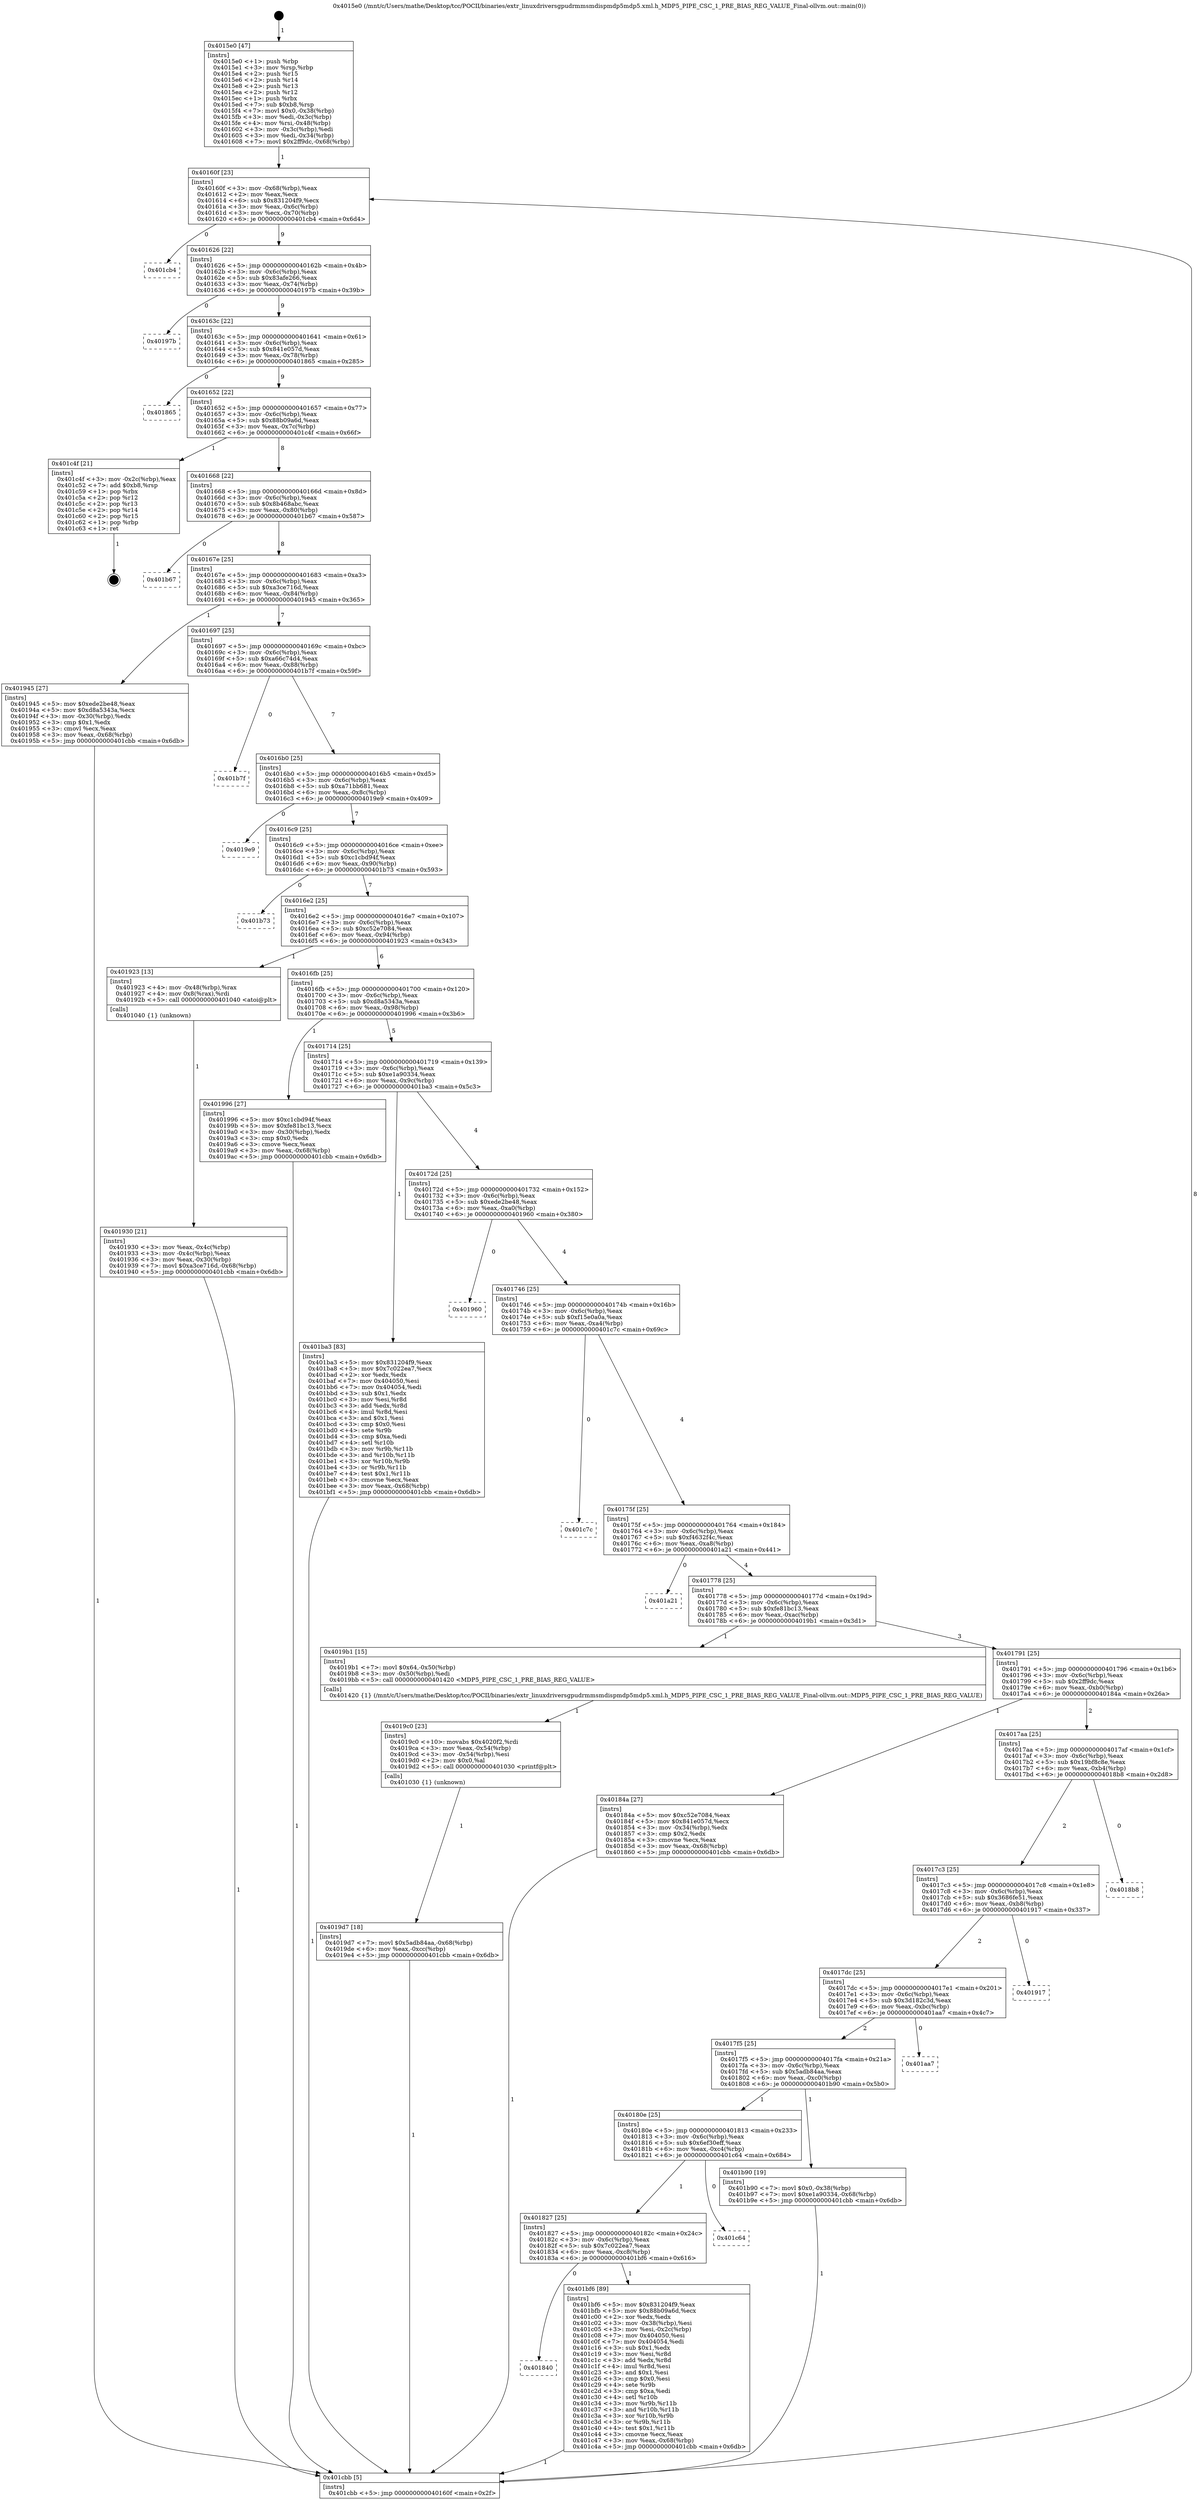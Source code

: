 digraph "0x4015e0" {
  label = "0x4015e0 (/mnt/c/Users/mathe/Desktop/tcc/POCII/binaries/extr_linuxdriversgpudrmmsmdispmdp5mdp5.xml.h_MDP5_PIPE_CSC_1_PRE_BIAS_REG_VALUE_Final-ollvm.out::main(0))"
  labelloc = "t"
  node[shape=record]

  Entry [label="",width=0.3,height=0.3,shape=circle,fillcolor=black,style=filled]
  "0x40160f" [label="{
     0x40160f [23]\l
     | [instrs]\l
     &nbsp;&nbsp;0x40160f \<+3\>: mov -0x68(%rbp),%eax\l
     &nbsp;&nbsp;0x401612 \<+2\>: mov %eax,%ecx\l
     &nbsp;&nbsp;0x401614 \<+6\>: sub $0x831204f9,%ecx\l
     &nbsp;&nbsp;0x40161a \<+3\>: mov %eax,-0x6c(%rbp)\l
     &nbsp;&nbsp;0x40161d \<+3\>: mov %ecx,-0x70(%rbp)\l
     &nbsp;&nbsp;0x401620 \<+6\>: je 0000000000401cb4 \<main+0x6d4\>\l
  }"]
  "0x401cb4" [label="{
     0x401cb4\l
  }", style=dashed]
  "0x401626" [label="{
     0x401626 [22]\l
     | [instrs]\l
     &nbsp;&nbsp;0x401626 \<+5\>: jmp 000000000040162b \<main+0x4b\>\l
     &nbsp;&nbsp;0x40162b \<+3\>: mov -0x6c(%rbp),%eax\l
     &nbsp;&nbsp;0x40162e \<+5\>: sub $0x83afe266,%eax\l
     &nbsp;&nbsp;0x401633 \<+3\>: mov %eax,-0x74(%rbp)\l
     &nbsp;&nbsp;0x401636 \<+6\>: je 000000000040197b \<main+0x39b\>\l
  }"]
  Exit [label="",width=0.3,height=0.3,shape=circle,fillcolor=black,style=filled,peripheries=2]
  "0x40197b" [label="{
     0x40197b\l
  }", style=dashed]
  "0x40163c" [label="{
     0x40163c [22]\l
     | [instrs]\l
     &nbsp;&nbsp;0x40163c \<+5\>: jmp 0000000000401641 \<main+0x61\>\l
     &nbsp;&nbsp;0x401641 \<+3\>: mov -0x6c(%rbp),%eax\l
     &nbsp;&nbsp;0x401644 \<+5\>: sub $0x841e057d,%eax\l
     &nbsp;&nbsp;0x401649 \<+3\>: mov %eax,-0x78(%rbp)\l
     &nbsp;&nbsp;0x40164c \<+6\>: je 0000000000401865 \<main+0x285\>\l
  }"]
  "0x401840" [label="{
     0x401840\l
  }", style=dashed]
  "0x401865" [label="{
     0x401865\l
  }", style=dashed]
  "0x401652" [label="{
     0x401652 [22]\l
     | [instrs]\l
     &nbsp;&nbsp;0x401652 \<+5\>: jmp 0000000000401657 \<main+0x77\>\l
     &nbsp;&nbsp;0x401657 \<+3\>: mov -0x6c(%rbp),%eax\l
     &nbsp;&nbsp;0x40165a \<+5\>: sub $0x88b09a6d,%eax\l
     &nbsp;&nbsp;0x40165f \<+3\>: mov %eax,-0x7c(%rbp)\l
     &nbsp;&nbsp;0x401662 \<+6\>: je 0000000000401c4f \<main+0x66f\>\l
  }"]
  "0x401bf6" [label="{
     0x401bf6 [89]\l
     | [instrs]\l
     &nbsp;&nbsp;0x401bf6 \<+5\>: mov $0x831204f9,%eax\l
     &nbsp;&nbsp;0x401bfb \<+5\>: mov $0x88b09a6d,%ecx\l
     &nbsp;&nbsp;0x401c00 \<+2\>: xor %edx,%edx\l
     &nbsp;&nbsp;0x401c02 \<+3\>: mov -0x38(%rbp),%esi\l
     &nbsp;&nbsp;0x401c05 \<+3\>: mov %esi,-0x2c(%rbp)\l
     &nbsp;&nbsp;0x401c08 \<+7\>: mov 0x404050,%esi\l
     &nbsp;&nbsp;0x401c0f \<+7\>: mov 0x404054,%edi\l
     &nbsp;&nbsp;0x401c16 \<+3\>: sub $0x1,%edx\l
     &nbsp;&nbsp;0x401c19 \<+3\>: mov %esi,%r8d\l
     &nbsp;&nbsp;0x401c1c \<+3\>: add %edx,%r8d\l
     &nbsp;&nbsp;0x401c1f \<+4\>: imul %r8d,%esi\l
     &nbsp;&nbsp;0x401c23 \<+3\>: and $0x1,%esi\l
     &nbsp;&nbsp;0x401c26 \<+3\>: cmp $0x0,%esi\l
     &nbsp;&nbsp;0x401c29 \<+4\>: sete %r9b\l
     &nbsp;&nbsp;0x401c2d \<+3\>: cmp $0xa,%edi\l
     &nbsp;&nbsp;0x401c30 \<+4\>: setl %r10b\l
     &nbsp;&nbsp;0x401c34 \<+3\>: mov %r9b,%r11b\l
     &nbsp;&nbsp;0x401c37 \<+3\>: and %r10b,%r11b\l
     &nbsp;&nbsp;0x401c3a \<+3\>: xor %r10b,%r9b\l
     &nbsp;&nbsp;0x401c3d \<+3\>: or %r9b,%r11b\l
     &nbsp;&nbsp;0x401c40 \<+4\>: test $0x1,%r11b\l
     &nbsp;&nbsp;0x401c44 \<+3\>: cmovne %ecx,%eax\l
     &nbsp;&nbsp;0x401c47 \<+3\>: mov %eax,-0x68(%rbp)\l
     &nbsp;&nbsp;0x401c4a \<+5\>: jmp 0000000000401cbb \<main+0x6db\>\l
  }"]
  "0x401c4f" [label="{
     0x401c4f [21]\l
     | [instrs]\l
     &nbsp;&nbsp;0x401c4f \<+3\>: mov -0x2c(%rbp),%eax\l
     &nbsp;&nbsp;0x401c52 \<+7\>: add $0xb8,%rsp\l
     &nbsp;&nbsp;0x401c59 \<+1\>: pop %rbx\l
     &nbsp;&nbsp;0x401c5a \<+2\>: pop %r12\l
     &nbsp;&nbsp;0x401c5c \<+2\>: pop %r13\l
     &nbsp;&nbsp;0x401c5e \<+2\>: pop %r14\l
     &nbsp;&nbsp;0x401c60 \<+2\>: pop %r15\l
     &nbsp;&nbsp;0x401c62 \<+1\>: pop %rbp\l
     &nbsp;&nbsp;0x401c63 \<+1\>: ret\l
  }"]
  "0x401668" [label="{
     0x401668 [22]\l
     | [instrs]\l
     &nbsp;&nbsp;0x401668 \<+5\>: jmp 000000000040166d \<main+0x8d\>\l
     &nbsp;&nbsp;0x40166d \<+3\>: mov -0x6c(%rbp),%eax\l
     &nbsp;&nbsp;0x401670 \<+5\>: sub $0x8b468abc,%eax\l
     &nbsp;&nbsp;0x401675 \<+3\>: mov %eax,-0x80(%rbp)\l
     &nbsp;&nbsp;0x401678 \<+6\>: je 0000000000401b67 \<main+0x587\>\l
  }"]
  "0x401827" [label="{
     0x401827 [25]\l
     | [instrs]\l
     &nbsp;&nbsp;0x401827 \<+5\>: jmp 000000000040182c \<main+0x24c\>\l
     &nbsp;&nbsp;0x40182c \<+3\>: mov -0x6c(%rbp),%eax\l
     &nbsp;&nbsp;0x40182f \<+5\>: sub $0x7c022ea7,%eax\l
     &nbsp;&nbsp;0x401834 \<+6\>: mov %eax,-0xc8(%rbp)\l
     &nbsp;&nbsp;0x40183a \<+6\>: je 0000000000401bf6 \<main+0x616\>\l
  }"]
  "0x401b67" [label="{
     0x401b67\l
  }", style=dashed]
  "0x40167e" [label="{
     0x40167e [25]\l
     | [instrs]\l
     &nbsp;&nbsp;0x40167e \<+5\>: jmp 0000000000401683 \<main+0xa3\>\l
     &nbsp;&nbsp;0x401683 \<+3\>: mov -0x6c(%rbp),%eax\l
     &nbsp;&nbsp;0x401686 \<+5\>: sub $0xa3ce716d,%eax\l
     &nbsp;&nbsp;0x40168b \<+6\>: mov %eax,-0x84(%rbp)\l
     &nbsp;&nbsp;0x401691 \<+6\>: je 0000000000401945 \<main+0x365\>\l
  }"]
  "0x401c64" [label="{
     0x401c64\l
  }", style=dashed]
  "0x401945" [label="{
     0x401945 [27]\l
     | [instrs]\l
     &nbsp;&nbsp;0x401945 \<+5\>: mov $0xede2be48,%eax\l
     &nbsp;&nbsp;0x40194a \<+5\>: mov $0xd8a5343a,%ecx\l
     &nbsp;&nbsp;0x40194f \<+3\>: mov -0x30(%rbp),%edx\l
     &nbsp;&nbsp;0x401952 \<+3\>: cmp $0x1,%edx\l
     &nbsp;&nbsp;0x401955 \<+3\>: cmovl %ecx,%eax\l
     &nbsp;&nbsp;0x401958 \<+3\>: mov %eax,-0x68(%rbp)\l
     &nbsp;&nbsp;0x40195b \<+5\>: jmp 0000000000401cbb \<main+0x6db\>\l
  }"]
  "0x401697" [label="{
     0x401697 [25]\l
     | [instrs]\l
     &nbsp;&nbsp;0x401697 \<+5\>: jmp 000000000040169c \<main+0xbc\>\l
     &nbsp;&nbsp;0x40169c \<+3\>: mov -0x6c(%rbp),%eax\l
     &nbsp;&nbsp;0x40169f \<+5\>: sub $0xa66c74d4,%eax\l
     &nbsp;&nbsp;0x4016a4 \<+6\>: mov %eax,-0x88(%rbp)\l
     &nbsp;&nbsp;0x4016aa \<+6\>: je 0000000000401b7f \<main+0x59f\>\l
  }"]
  "0x40180e" [label="{
     0x40180e [25]\l
     | [instrs]\l
     &nbsp;&nbsp;0x40180e \<+5\>: jmp 0000000000401813 \<main+0x233\>\l
     &nbsp;&nbsp;0x401813 \<+3\>: mov -0x6c(%rbp),%eax\l
     &nbsp;&nbsp;0x401816 \<+5\>: sub $0x6ef30eff,%eax\l
     &nbsp;&nbsp;0x40181b \<+6\>: mov %eax,-0xc4(%rbp)\l
     &nbsp;&nbsp;0x401821 \<+6\>: je 0000000000401c64 \<main+0x684\>\l
  }"]
  "0x401b7f" [label="{
     0x401b7f\l
  }", style=dashed]
  "0x4016b0" [label="{
     0x4016b0 [25]\l
     | [instrs]\l
     &nbsp;&nbsp;0x4016b0 \<+5\>: jmp 00000000004016b5 \<main+0xd5\>\l
     &nbsp;&nbsp;0x4016b5 \<+3\>: mov -0x6c(%rbp),%eax\l
     &nbsp;&nbsp;0x4016b8 \<+5\>: sub $0xa71bb681,%eax\l
     &nbsp;&nbsp;0x4016bd \<+6\>: mov %eax,-0x8c(%rbp)\l
     &nbsp;&nbsp;0x4016c3 \<+6\>: je 00000000004019e9 \<main+0x409\>\l
  }"]
  "0x401b90" [label="{
     0x401b90 [19]\l
     | [instrs]\l
     &nbsp;&nbsp;0x401b90 \<+7\>: movl $0x0,-0x38(%rbp)\l
     &nbsp;&nbsp;0x401b97 \<+7\>: movl $0xe1a90334,-0x68(%rbp)\l
     &nbsp;&nbsp;0x401b9e \<+5\>: jmp 0000000000401cbb \<main+0x6db\>\l
  }"]
  "0x4019e9" [label="{
     0x4019e9\l
  }", style=dashed]
  "0x4016c9" [label="{
     0x4016c9 [25]\l
     | [instrs]\l
     &nbsp;&nbsp;0x4016c9 \<+5\>: jmp 00000000004016ce \<main+0xee\>\l
     &nbsp;&nbsp;0x4016ce \<+3\>: mov -0x6c(%rbp),%eax\l
     &nbsp;&nbsp;0x4016d1 \<+5\>: sub $0xc1cbd94f,%eax\l
     &nbsp;&nbsp;0x4016d6 \<+6\>: mov %eax,-0x90(%rbp)\l
     &nbsp;&nbsp;0x4016dc \<+6\>: je 0000000000401b73 \<main+0x593\>\l
  }"]
  "0x4017f5" [label="{
     0x4017f5 [25]\l
     | [instrs]\l
     &nbsp;&nbsp;0x4017f5 \<+5\>: jmp 00000000004017fa \<main+0x21a\>\l
     &nbsp;&nbsp;0x4017fa \<+3\>: mov -0x6c(%rbp),%eax\l
     &nbsp;&nbsp;0x4017fd \<+5\>: sub $0x5adb84aa,%eax\l
     &nbsp;&nbsp;0x401802 \<+6\>: mov %eax,-0xc0(%rbp)\l
     &nbsp;&nbsp;0x401808 \<+6\>: je 0000000000401b90 \<main+0x5b0\>\l
  }"]
  "0x401b73" [label="{
     0x401b73\l
  }", style=dashed]
  "0x4016e2" [label="{
     0x4016e2 [25]\l
     | [instrs]\l
     &nbsp;&nbsp;0x4016e2 \<+5\>: jmp 00000000004016e7 \<main+0x107\>\l
     &nbsp;&nbsp;0x4016e7 \<+3\>: mov -0x6c(%rbp),%eax\l
     &nbsp;&nbsp;0x4016ea \<+5\>: sub $0xc52e7084,%eax\l
     &nbsp;&nbsp;0x4016ef \<+6\>: mov %eax,-0x94(%rbp)\l
     &nbsp;&nbsp;0x4016f5 \<+6\>: je 0000000000401923 \<main+0x343\>\l
  }"]
  "0x401aa7" [label="{
     0x401aa7\l
  }", style=dashed]
  "0x401923" [label="{
     0x401923 [13]\l
     | [instrs]\l
     &nbsp;&nbsp;0x401923 \<+4\>: mov -0x48(%rbp),%rax\l
     &nbsp;&nbsp;0x401927 \<+4\>: mov 0x8(%rax),%rdi\l
     &nbsp;&nbsp;0x40192b \<+5\>: call 0000000000401040 \<atoi@plt\>\l
     | [calls]\l
     &nbsp;&nbsp;0x401040 \{1\} (unknown)\l
  }"]
  "0x4016fb" [label="{
     0x4016fb [25]\l
     | [instrs]\l
     &nbsp;&nbsp;0x4016fb \<+5\>: jmp 0000000000401700 \<main+0x120\>\l
     &nbsp;&nbsp;0x401700 \<+3\>: mov -0x6c(%rbp),%eax\l
     &nbsp;&nbsp;0x401703 \<+5\>: sub $0xd8a5343a,%eax\l
     &nbsp;&nbsp;0x401708 \<+6\>: mov %eax,-0x98(%rbp)\l
     &nbsp;&nbsp;0x40170e \<+6\>: je 0000000000401996 \<main+0x3b6\>\l
  }"]
  "0x4017dc" [label="{
     0x4017dc [25]\l
     | [instrs]\l
     &nbsp;&nbsp;0x4017dc \<+5\>: jmp 00000000004017e1 \<main+0x201\>\l
     &nbsp;&nbsp;0x4017e1 \<+3\>: mov -0x6c(%rbp),%eax\l
     &nbsp;&nbsp;0x4017e4 \<+5\>: sub $0x3d182c3d,%eax\l
     &nbsp;&nbsp;0x4017e9 \<+6\>: mov %eax,-0xbc(%rbp)\l
     &nbsp;&nbsp;0x4017ef \<+6\>: je 0000000000401aa7 \<main+0x4c7\>\l
  }"]
  "0x401996" [label="{
     0x401996 [27]\l
     | [instrs]\l
     &nbsp;&nbsp;0x401996 \<+5\>: mov $0xc1cbd94f,%eax\l
     &nbsp;&nbsp;0x40199b \<+5\>: mov $0xfe81bc13,%ecx\l
     &nbsp;&nbsp;0x4019a0 \<+3\>: mov -0x30(%rbp),%edx\l
     &nbsp;&nbsp;0x4019a3 \<+3\>: cmp $0x0,%edx\l
     &nbsp;&nbsp;0x4019a6 \<+3\>: cmove %ecx,%eax\l
     &nbsp;&nbsp;0x4019a9 \<+3\>: mov %eax,-0x68(%rbp)\l
     &nbsp;&nbsp;0x4019ac \<+5\>: jmp 0000000000401cbb \<main+0x6db\>\l
  }"]
  "0x401714" [label="{
     0x401714 [25]\l
     | [instrs]\l
     &nbsp;&nbsp;0x401714 \<+5\>: jmp 0000000000401719 \<main+0x139\>\l
     &nbsp;&nbsp;0x401719 \<+3\>: mov -0x6c(%rbp),%eax\l
     &nbsp;&nbsp;0x40171c \<+5\>: sub $0xe1a90334,%eax\l
     &nbsp;&nbsp;0x401721 \<+6\>: mov %eax,-0x9c(%rbp)\l
     &nbsp;&nbsp;0x401727 \<+6\>: je 0000000000401ba3 \<main+0x5c3\>\l
  }"]
  "0x401917" [label="{
     0x401917\l
  }", style=dashed]
  "0x401ba3" [label="{
     0x401ba3 [83]\l
     | [instrs]\l
     &nbsp;&nbsp;0x401ba3 \<+5\>: mov $0x831204f9,%eax\l
     &nbsp;&nbsp;0x401ba8 \<+5\>: mov $0x7c022ea7,%ecx\l
     &nbsp;&nbsp;0x401bad \<+2\>: xor %edx,%edx\l
     &nbsp;&nbsp;0x401baf \<+7\>: mov 0x404050,%esi\l
     &nbsp;&nbsp;0x401bb6 \<+7\>: mov 0x404054,%edi\l
     &nbsp;&nbsp;0x401bbd \<+3\>: sub $0x1,%edx\l
     &nbsp;&nbsp;0x401bc0 \<+3\>: mov %esi,%r8d\l
     &nbsp;&nbsp;0x401bc3 \<+3\>: add %edx,%r8d\l
     &nbsp;&nbsp;0x401bc6 \<+4\>: imul %r8d,%esi\l
     &nbsp;&nbsp;0x401bca \<+3\>: and $0x1,%esi\l
     &nbsp;&nbsp;0x401bcd \<+3\>: cmp $0x0,%esi\l
     &nbsp;&nbsp;0x401bd0 \<+4\>: sete %r9b\l
     &nbsp;&nbsp;0x401bd4 \<+3\>: cmp $0xa,%edi\l
     &nbsp;&nbsp;0x401bd7 \<+4\>: setl %r10b\l
     &nbsp;&nbsp;0x401bdb \<+3\>: mov %r9b,%r11b\l
     &nbsp;&nbsp;0x401bde \<+3\>: and %r10b,%r11b\l
     &nbsp;&nbsp;0x401be1 \<+3\>: xor %r10b,%r9b\l
     &nbsp;&nbsp;0x401be4 \<+3\>: or %r9b,%r11b\l
     &nbsp;&nbsp;0x401be7 \<+4\>: test $0x1,%r11b\l
     &nbsp;&nbsp;0x401beb \<+3\>: cmovne %ecx,%eax\l
     &nbsp;&nbsp;0x401bee \<+3\>: mov %eax,-0x68(%rbp)\l
     &nbsp;&nbsp;0x401bf1 \<+5\>: jmp 0000000000401cbb \<main+0x6db\>\l
  }"]
  "0x40172d" [label="{
     0x40172d [25]\l
     | [instrs]\l
     &nbsp;&nbsp;0x40172d \<+5\>: jmp 0000000000401732 \<main+0x152\>\l
     &nbsp;&nbsp;0x401732 \<+3\>: mov -0x6c(%rbp),%eax\l
     &nbsp;&nbsp;0x401735 \<+5\>: sub $0xede2be48,%eax\l
     &nbsp;&nbsp;0x40173a \<+6\>: mov %eax,-0xa0(%rbp)\l
     &nbsp;&nbsp;0x401740 \<+6\>: je 0000000000401960 \<main+0x380\>\l
  }"]
  "0x4017c3" [label="{
     0x4017c3 [25]\l
     | [instrs]\l
     &nbsp;&nbsp;0x4017c3 \<+5\>: jmp 00000000004017c8 \<main+0x1e8\>\l
     &nbsp;&nbsp;0x4017c8 \<+3\>: mov -0x6c(%rbp),%eax\l
     &nbsp;&nbsp;0x4017cb \<+5\>: sub $0x3686fe51,%eax\l
     &nbsp;&nbsp;0x4017d0 \<+6\>: mov %eax,-0xb8(%rbp)\l
     &nbsp;&nbsp;0x4017d6 \<+6\>: je 0000000000401917 \<main+0x337\>\l
  }"]
  "0x401960" [label="{
     0x401960\l
  }", style=dashed]
  "0x401746" [label="{
     0x401746 [25]\l
     | [instrs]\l
     &nbsp;&nbsp;0x401746 \<+5\>: jmp 000000000040174b \<main+0x16b\>\l
     &nbsp;&nbsp;0x40174b \<+3\>: mov -0x6c(%rbp),%eax\l
     &nbsp;&nbsp;0x40174e \<+5\>: sub $0xf15e0a0a,%eax\l
     &nbsp;&nbsp;0x401753 \<+6\>: mov %eax,-0xa4(%rbp)\l
     &nbsp;&nbsp;0x401759 \<+6\>: je 0000000000401c7c \<main+0x69c\>\l
  }"]
  "0x4018b8" [label="{
     0x4018b8\l
  }", style=dashed]
  "0x401c7c" [label="{
     0x401c7c\l
  }", style=dashed]
  "0x40175f" [label="{
     0x40175f [25]\l
     | [instrs]\l
     &nbsp;&nbsp;0x40175f \<+5\>: jmp 0000000000401764 \<main+0x184\>\l
     &nbsp;&nbsp;0x401764 \<+3\>: mov -0x6c(%rbp),%eax\l
     &nbsp;&nbsp;0x401767 \<+5\>: sub $0xf4632f4c,%eax\l
     &nbsp;&nbsp;0x40176c \<+6\>: mov %eax,-0xa8(%rbp)\l
     &nbsp;&nbsp;0x401772 \<+6\>: je 0000000000401a21 \<main+0x441\>\l
  }"]
  "0x4019d7" [label="{
     0x4019d7 [18]\l
     | [instrs]\l
     &nbsp;&nbsp;0x4019d7 \<+7\>: movl $0x5adb84aa,-0x68(%rbp)\l
     &nbsp;&nbsp;0x4019de \<+6\>: mov %eax,-0xcc(%rbp)\l
     &nbsp;&nbsp;0x4019e4 \<+5\>: jmp 0000000000401cbb \<main+0x6db\>\l
  }"]
  "0x401a21" [label="{
     0x401a21\l
  }", style=dashed]
  "0x401778" [label="{
     0x401778 [25]\l
     | [instrs]\l
     &nbsp;&nbsp;0x401778 \<+5\>: jmp 000000000040177d \<main+0x19d\>\l
     &nbsp;&nbsp;0x40177d \<+3\>: mov -0x6c(%rbp),%eax\l
     &nbsp;&nbsp;0x401780 \<+5\>: sub $0xfe81bc13,%eax\l
     &nbsp;&nbsp;0x401785 \<+6\>: mov %eax,-0xac(%rbp)\l
     &nbsp;&nbsp;0x40178b \<+6\>: je 00000000004019b1 \<main+0x3d1\>\l
  }"]
  "0x4019c0" [label="{
     0x4019c0 [23]\l
     | [instrs]\l
     &nbsp;&nbsp;0x4019c0 \<+10\>: movabs $0x4020f2,%rdi\l
     &nbsp;&nbsp;0x4019ca \<+3\>: mov %eax,-0x54(%rbp)\l
     &nbsp;&nbsp;0x4019cd \<+3\>: mov -0x54(%rbp),%esi\l
     &nbsp;&nbsp;0x4019d0 \<+2\>: mov $0x0,%al\l
     &nbsp;&nbsp;0x4019d2 \<+5\>: call 0000000000401030 \<printf@plt\>\l
     | [calls]\l
     &nbsp;&nbsp;0x401030 \{1\} (unknown)\l
  }"]
  "0x4019b1" [label="{
     0x4019b1 [15]\l
     | [instrs]\l
     &nbsp;&nbsp;0x4019b1 \<+7\>: movl $0x64,-0x50(%rbp)\l
     &nbsp;&nbsp;0x4019b8 \<+3\>: mov -0x50(%rbp),%edi\l
     &nbsp;&nbsp;0x4019bb \<+5\>: call 0000000000401420 \<MDP5_PIPE_CSC_1_PRE_BIAS_REG_VALUE\>\l
     | [calls]\l
     &nbsp;&nbsp;0x401420 \{1\} (/mnt/c/Users/mathe/Desktop/tcc/POCII/binaries/extr_linuxdriversgpudrmmsmdispmdp5mdp5.xml.h_MDP5_PIPE_CSC_1_PRE_BIAS_REG_VALUE_Final-ollvm.out::MDP5_PIPE_CSC_1_PRE_BIAS_REG_VALUE)\l
  }"]
  "0x401791" [label="{
     0x401791 [25]\l
     | [instrs]\l
     &nbsp;&nbsp;0x401791 \<+5\>: jmp 0000000000401796 \<main+0x1b6\>\l
     &nbsp;&nbsp;0x401796 \<+3\>: mov -0x6c(%rbp),%eax\l
     &nbsp;&nbsp;0x401799 \<+5\>: sub $0x2ff9dc,%eax\l
     &nbsp;&nbsp;0x40179e \<+6\>: mov %eax,-0xb0(%rbp)\l
     &nbsp;&nbsp;0x4017a4 \<+6\>: je 000000000040184a \<main+0x26a\>\l
  }"]
  "0x401930" [label="{
     0x401930 [21]\l
     | [instrs]\l
     &nbsp;&nbsp;0x401930 \<+3\>: mov %eax,-0x4c(%rbp)\l
     &nbsp;&nbsp;0x401933 \<+3\>: mov -0x4c(%rbp),%eax\l
     &nbsp;&nbsp;0x401936 \<+3\>: mov %eax,-0x30(%rbp)\l
     &nbsp;&nbsp;0x401939 \<+7\>: movl $0xa3ce716d,-0x68(%rbp)\l
     &nbsp;&nbsp;0x401940 \<+5\>: jmp 0000000000401cbb \<main+0x6db\>\l
  }"]
  "0x40184a" [label="{
     0x40184a [27]\l
     | [instrs]\l
     &nbsp;&nbsp;0x40184a \<+5\>: mov $0xc52e7084,%eax\l
     &nbsp;&nbsp;0x40184f \<+5\>: mov $0x841e057d,%ecx\l
     &nbsp;&nbsp;0x401854 \<+3\>: mov -0x34(%rbp),%edx\l
     &nbsp;&nbsp;0x401857 \<+3\>: cmp $0x2,%edx\l
     &nbsp;&nbsp;0x40185a \<+3\>: cmovne %ecx,%eax\l
     &nbsp;&nbsp;0x40185d \<+3\>: mov %eax,-0x68(%rbp)\l
     &nbsp;&nbsp;0x401860 \<+5\>: jmp 0000000000401cbb \<main+0x6db\>\l
  }"]
  "0x4017aa" [label="{
     0x4017aa [25]\l
     | [instrs]\l
     &nbsp;&nbsp;0x4017aa \<+5\>: jmp 00000000004017af \<main+0x1cf\>\l
     &nbsp;&nbsp;0x4017af \<+3\>: mov -0x6c(%rbp),%eax\l
     &nbsp;&nbsp;0x4017b2 \<+5\>: sub $0x19bf8c8e,%eax\l
     &nbsp;&nbsp;0x4017b7 \<+6\>: mov %eax,-0xb4(%rbp)\l
     &nbsp;&nbsp;0x4017bd \<+6\>: je 00000000004018b8 \<main+0x2d8\>\l
  }"]
  "0x401cbb" [label="{
     0x401cbb [5]\l
     | [instrs]\l
     &nbsp;&nbsp;0x401cbb \<+5\>: jmp 000000000040160f \<main+0x2f\>\l
  }"]
  "0x4015e0" [label="{
     0x4015e0 [47]\l
     | [instrs]\l
     &nbsp;&nbsp;0x4015e0 \<+1\>: push %rbp\l
     &nbsp;&nbsp;0x4015e1 \<+3\>: mov %rsp,%rbp\l
     &nbsp;&nbsp;0x4015e4 \<+2\>: push %r15\l
     &nbsp;&nbsp;0x4015e6 \<+2\>: push %r14\l
     &nbsp;&nbsp;0x4015e8 \<+2\>: push %r13\l
     &nbsp;&nbsp;0x4015ea \<+2\>: push %r12\l
     &nbsp;&nbsp;0x4015ec \<+1\>: push %rbx\l
     &nbsp;&nbsp;0x4015ed \<+7\>: sub $0xb8,%rsp\l
     &nbsp;&nbsp;0x4015f4 \<+7\>: movl $0x0,-0x38(%rbp)\l
     &nbsp;&nbsp;0x4015fb \<+3\>: mov %edi,-0x3c(%rbp)\l
     &nbsp;&nbsp;0x4015fe \<+4\>: mov %rsi,-0x48(%rbp)\l
     &nbsp;&nbsp;0x401602 \<+3\>: mov -0x3c(%rbp),%edi\l
     &nbsp;&nbsp;0x401605 \<+3\>: mov %edi,-0x34(%rbp)\l
     &nbsp;&nbsp;0x401608 \<+7\>: movl $0x2ff9dc,-0x68(%rbp)\l
  }"]
  Entry -> "0x4015e0" [label=" 1"]
  "0x40160f" -> "0x401cb4" [label=" 0"]
  "0x40160f" -> "0x401626" [label=" 9"]
  "0x401c4f" -> Exit [label=" 1"]
  "0x401626" -> "0x40197b" [label=" 0"]
  "0x401626" -> "0x40163c" [label=" 9"]
  "0x401bf6" -> "0x401cbb" [label=" 1"]
  "0x40163c" -> "0x401865" [label=" 0"]
  "0x40163c" -> "0x401652" [label=" 9"]
  "0x401827" -> "0x401840" [label=" 0"]
  "0x401652" -> "0x401c4f" [label=" 1"]
  "0x401652" -> "0x401668" [label=" 8"]
  "0x401827" -> "0x401bf6" [label=" 1"]
  "0x401668" -> "0x401b67" [label=" 0"]
  "0x401668" -> "0x40167e" [label=" 8"]
  "0x40180e" -> "0x401827" [label=" 1"]
  "0x40167e" -> "0x401945" [label=" 1"]
  "0x40167e" -> "0x401697" [label=" 7"]
  "0x40180e" -> "0x401c64" [label=" 0"]
  "0x401697" -> "0x401b7f" [label=" 0"]
  "0x401697" -> "0x4016b0" [label=" 7"]
  "0x401ba3" -> "0x401cbb" [label=" 1"]
  "0x4016b0" -> "0x4019e9" [label=" 0"]
  "0x4016b0" -> "0x4016c9" [label=" 7"]
  "0x401b90" -> "0x401cbb" [label=" 1"]
  "0x4016c9" -> "0x401b73" [label=" 0"]
  "0x4016c9" -> "0x4016e2" [label=" 7"]
  "0x4017f5" -> "0x401b90" [label=" 1"]
  "0x4016e2" -> "0x401923" [label=" 1"]
  "0x4016e2" -> "0x4016fb" [label=" 6"]
  "0x4017f5" -> "0x40180e" [label=" 1"]
  "0x4016fb" -> "0x401996" [label=" 1"]
  "0x4016fb" -> "0x401714" [label=" 5"]
  "0x4017dc" -> "0x401aa7" [label=" 0"]
  "0x401714" -> "0x401ba3" [label=" 1"]
  "0x401714" -> "0x40172d" [label=" 4"]
  "0x4017dc" -> "0x4017f5" [label=" 2"]
  "0x40172d" -> "0x401960" [label=" 0"]
  "0x40172d" -> "0x401746" [label=" 4"]
  "0x4017c3" -> "0x401917" [label=" 0"]
  "0x401746" -> "0x401c7c" [label=" 0"]
  "0x401746" -> "0x40175f" [label=" 4"]
  "0x4017c3" -> "0x4017dc" [label=" 2"]
  "0x40175f" -> "0x401a21" [label=" 0"]
  "0x40175f" -> "0x401778" [label=" 4"]
  "0x4017aa" -> "0x4018b8" [label=" 0"]
  "0x401778" -> "0x4019b1" [label=" 1"]
  "0x401778" -> "0x401791" [label=" 3"]
  "0x4017aa" -> "0x4017c3" [label=" 2"]
  "0x401791" -> "0x40184a" [label=" 1"]
  "0x401791" -> "0x4017aa" [label=" 2"]
  "0x40184a" -> "0x401cbb" [label=" 1"]
  "0x4015e0" -> "0x40160f" [label=" 1"]
  "0x401cbb" -> "0x40160f" [label=" 8"]
  "0x401923" -> "0x401930" [label=" 1"]
  "0x401930" -> "0x401cbb" [label=" 1"]
  "0x401945" -> "0x401cbb" [label=" 1"]
  "0x401996" -> "0x401cbb" [label=" 1"]
  "0x4019b1" -> "0x4019c0" [label=" 1"]
  "0x4019c0" -> "0x4019d7" [label=" 1"]
  "0x4019d7" -> "0x401cbb" [label=" 1"]
}
